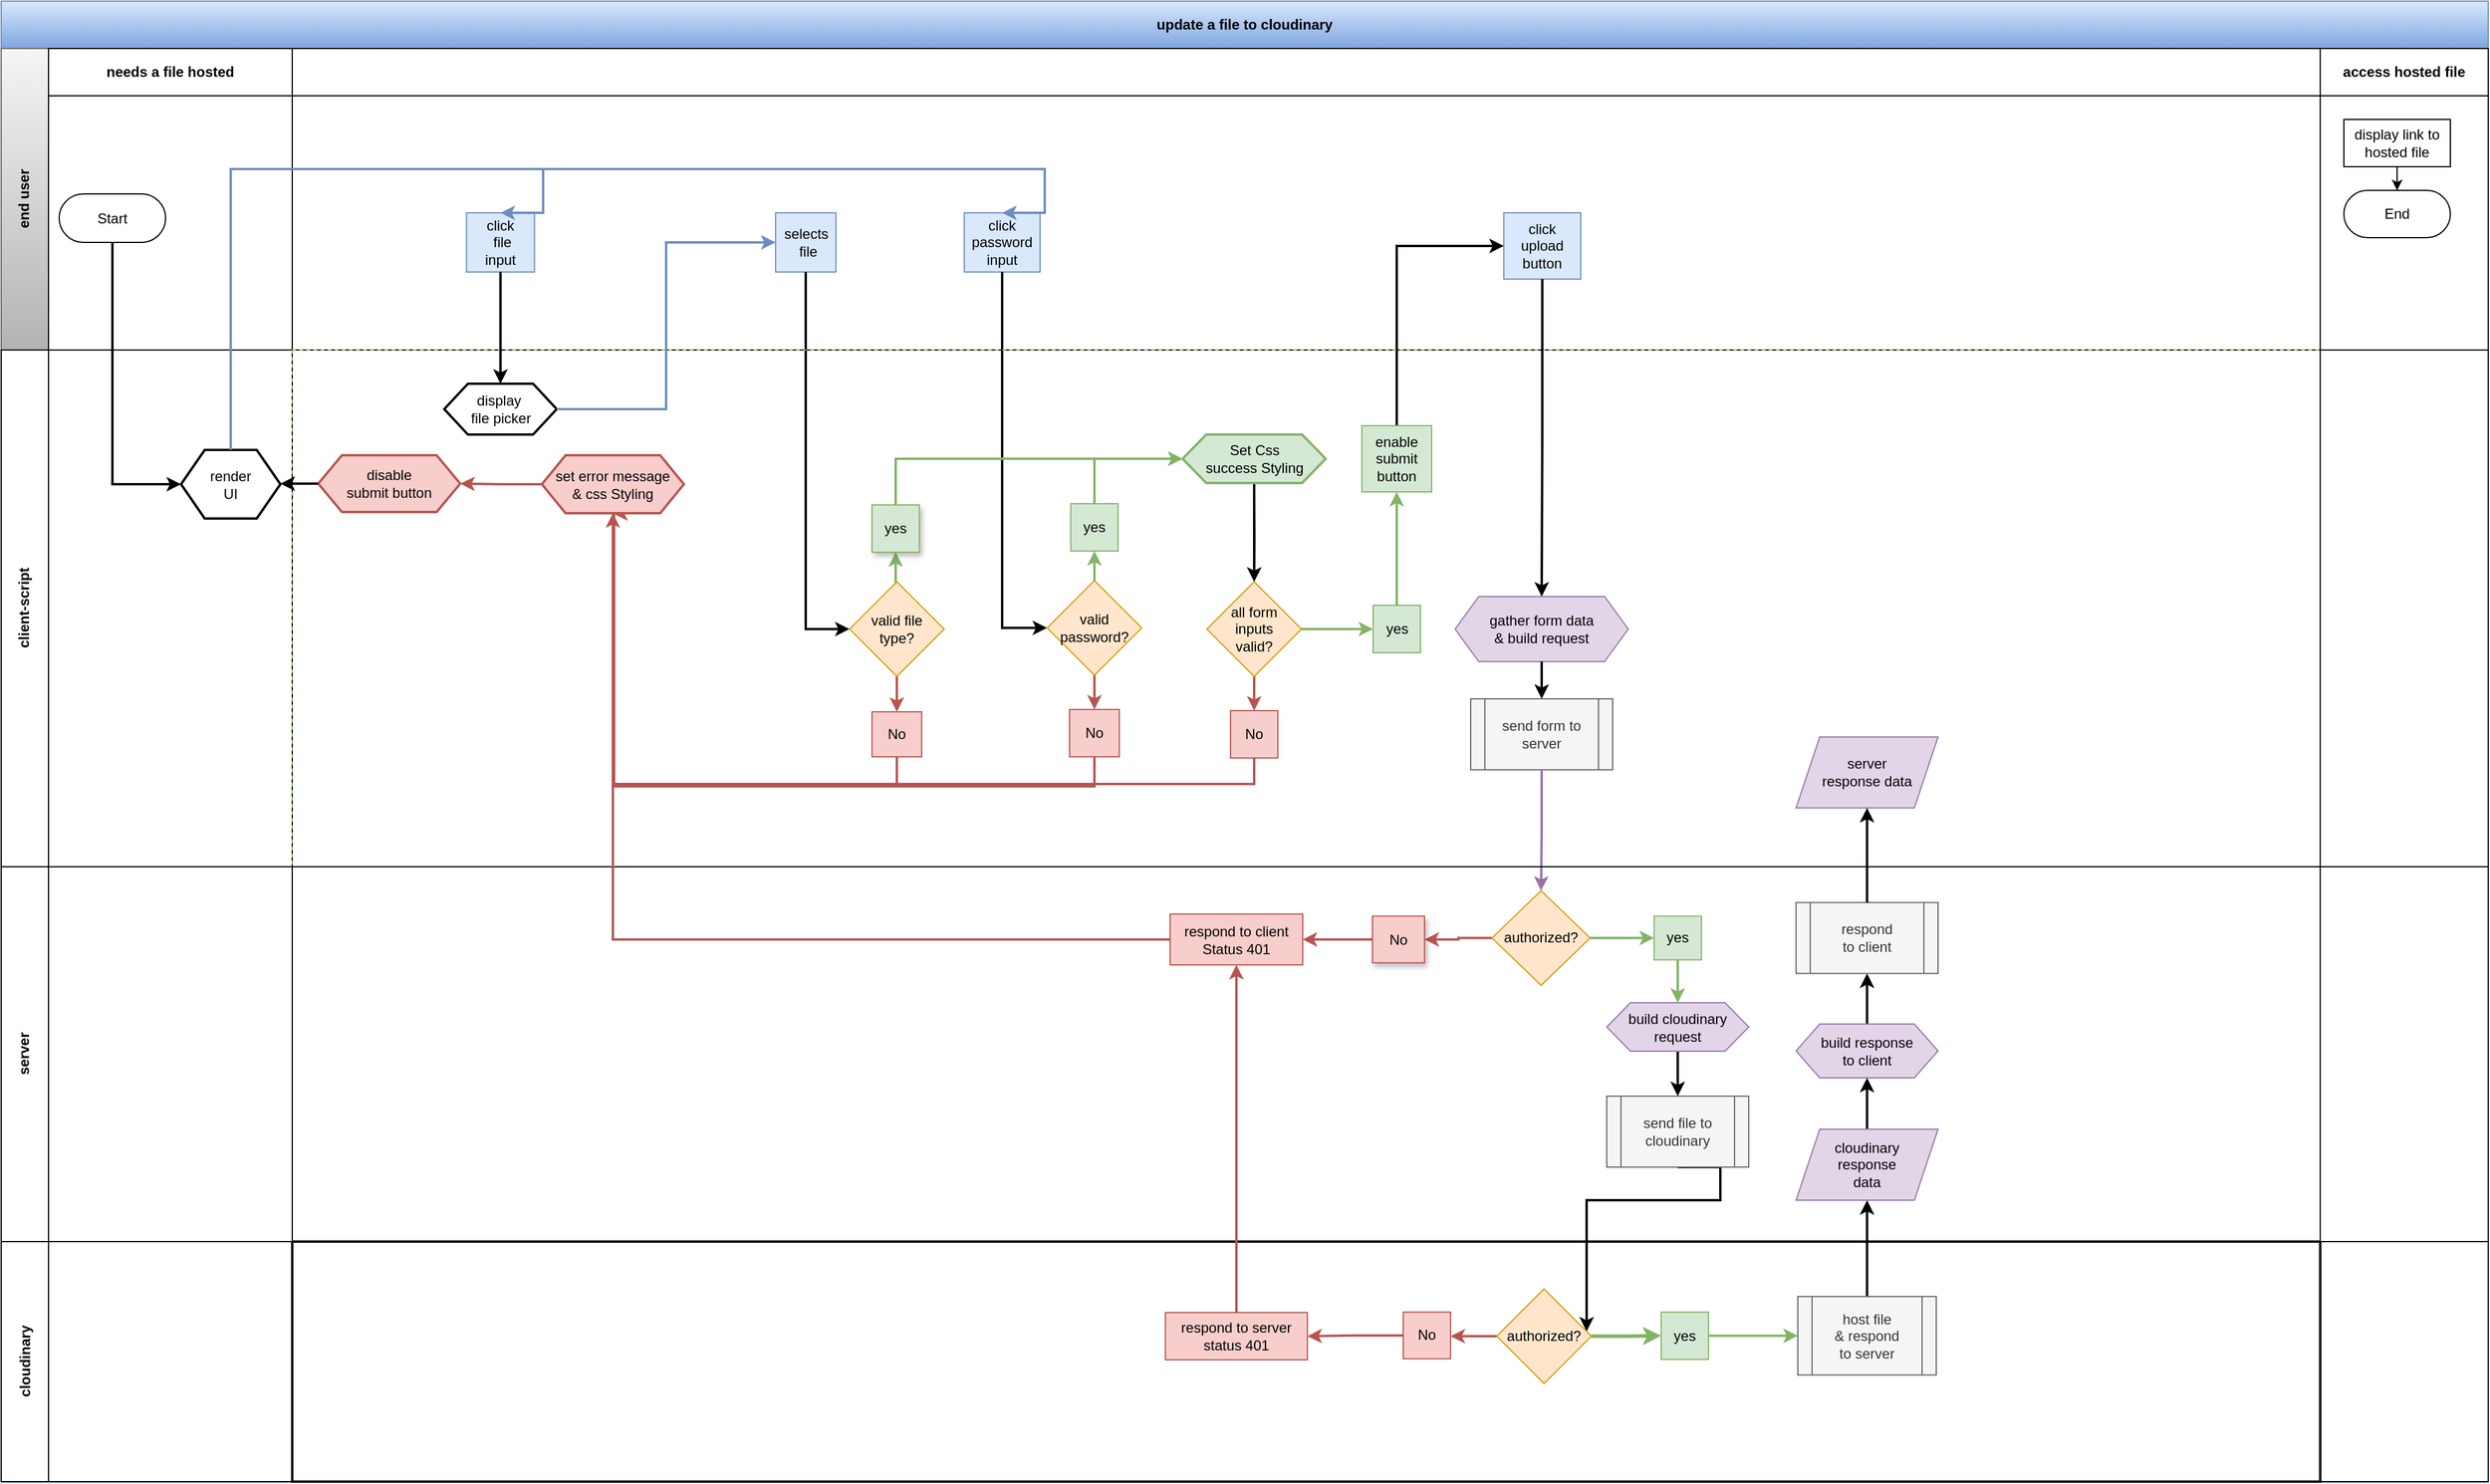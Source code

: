 <mxfile version="15.9.4" type="github">
  <diagram id="kgpKYQtTHZ0yAKxKKP6v" name="Page-1">
    <mxGraphModel dx="3260" dy="1964" grid="0" gridSize="10" guides="1" tooltips="1" connect="1" arrows="1" fold="1" page="1" pageScale="1" pageWidth="850" pageHeight="1100" math="0" shadow="0">
      <root>
        <mxCell id="0" />
        <mxCell id="1" parent="0" />
        <mxCell id="3nuBFxr9cyL0pnOWT2aG-1" value="update a file to cloudinary" style="shape=table;childLayout=tableLayout;rowLines=0;columnLines=0;startSize=40;html=1;whiteSpace=wrap;collapsible=0;recursiveResize=0;expand=0;fontStyle=1;movable=0;strokeWidth=1;fillColor=#dae8fc;strokeColor=#6c8ebf;gradientColor=#7ea6e0;" parent="1" vertex="1">
          <mxGeometry x="519" y="50" width="2102" height="1252.43" as="geometry" />
        </mxCell>
        <mxCell id="3nuBFxr9cyL0pnOWT2aG-3" value="end user" style="swimlane;horizontal=0;points=[[0,0.5],[1,0.5]];portConstraint=eastwest;startSize=40;html=1;whiteSpace=wrap;collapsible=0;recursiveResize=0;expand=0;fillColor=#f5f5f5;gradientColor=#b3b3b3;strokeColor=#666666;" parent="3nuBFxr9cyL0pnOWT2aG-1" vertex="1">
          <mxGeometry y="40" width="2102" height="255" as="geometry" />
        </mxCell>
        <mxCell id="3nuBFxr9cyL0pnOWT2aG-4" value="needs a file hosted" style="swimlane;connectable=0;startSize=40;html=1;whiteSpace=wrap;collapsible=0;recursiveResize=0;expand=0;" parent="3nuBFxr9cyL0pnOWT2aG-3" vertex="1">
          <mxGeometry x="40" width="206" height="255" as="geometry">
            <mxRectangle width="206" height="255" as="alternateBounds" />
          </mxGeometry>
        </mxCell>
        <mxCell id="3nuBFxr9cyL0pnOWT2aG-6" value="Start" style="rounded=1;whiteSpace=wrap;html=1;arcSize=50;" parent="3nuBFxr9cyL0pnOWT2aG-4" vertex="1">
          <mxGeometry x="9" y="123" width="90" height="41" as="geometry" />
        </mxCell>
        <mxCell id="3nuBFxr9cyL0pnOWT2aG-8" value="" style="swimlane;connectable=0;startSize=40;html=1;whiteSpace=wrap;collapsible=0;recursiveResize=0;expand=0;swimlaneLine=1;shadow=0;" parent="3nuBFxr9cyL0pnOWT2aG-3" vertex="1">
          <mxGeometry x="246" width="1714" height="255" as="geometry">
            <mxRectangle width="1714" height="255" as="alternateBounds" />
          </mxGeometry>
        </mxCell>
        <mxCell id="3nuBFxr9cyL0pnOWT2aG-9" value="click&lt;br&gt;&amp;nbsp;file &lt;br&gt;input" style="rounded=0;whiteSpace=wrap;html=1;fillColor=#dae8fc;strokeColor=#6c8ebf;" parent="3nuBFxr9cyL0pnOWT2aG-8" vertex="1">
          <mxGeometry x="147.25" y="139" width="57.5" height="50" as="geometry" />
        </mxCell>
        <mxCell id="3nuBFxr9cyL0pnOWT2aG-10" value="selects&lt;br&gt;&amp;nbsp;file" style="rounded=0;whiteSpace=wrap;html=1;fillColor=#dae8fc;strokeColor=#6c8ebf;" parent="3nuBFxr9cyL0pnOWT2aG-8" vertex="1">
          <mxGeometry x="408.5" y="139" width="51" height="50" as="geometry" />
        </mxCell>
        <mxCell id="7seNP1Z2jiMKAIhSUA_z-25" value="click &lt;br&gt;upload &lt;br&gt;button" style="rounded=0;whiteSpace=wrap;html=1;fillColor=#dae8fc;strokeColor=#6c8ebf;" vertex="1" parent="3nuBFxr9cyL0pnOWT2aG-8">
          <mxGeometry x="1024" y="139" width="65" height="56" as="geometry" />
        </mxCell>
        <mxCell id="7seNP1Z2jiMKAIhSUA_z-216" value="click password input" style="rounded=0;whiteSpace=wrap;html=1;fillColor=#dae8fc;strokeColor=#6c8ebf;" vertex="1" parent="3nuBFxr9cyL0pnOWT2aG-8">
          <mxGeometry x="568" y="139" width="64" height="50" as="geometry" />
        </mxCell>
        <mxCell id="3nuBFxr9cyL0pnOWT2aG-11" value="access hosted file" style="swimlane;connectable=0;startSize=40;html=1;whiteSpace=wrap;collapsible=0;recursiveResize=0;expand=0;" parent="3nuBFxr9cyL0pnOWT2aG-3" vertex="1">
          <mxGeometry x="1960" width="142" height="255" as="geometry">
            <mxRectangle width="142" height="255" as="alternateBounds" />
          </mxGeometry>
        </mxCell>
        <mxCell id="3nuBFxr9cyL0pnOWT2aG-12" style="edgeStyle=orthogonalEdgeStyle;rounded=0;orthogonalLoop=1;jettySize=auto;html=1;" parent="3nuBFxr9cyL0pnOWT2aG-11" source="3nuBFxr9cyL0pnOWT2aG-13" target="3nuBFxr9cyL0pnOWT2aG-14" edge="1">
          <mxGeometry relative="1" as="geometry" />
        </mxCell>
        <mxCell id="3nuBFxr9cyL0pnOWT2aG-13" value="display link to hosted file" style="rounded=0;whiteSpace=wrap;html=1;" parent="3nuBFxr9cyL0pnOWT2aG-11" vertex="1">
          <mxGeometry x="20" y="60" width="90" height="40" as="geometry" />
        </mxCell>
        <mxCell id="3nuBFxr9cyL0pnOWT2aG-14" value="End" style="rounded=1;whiteSpace=wrap;html=1;arcSize=50;" parent="3nuBFxr9cyL0pnOWT2aG-11" vertex="1">
          <mxGeometry x="20" y="120" width="90" height="40" as="geometry" />
        </mxCell>
        <mxCell id="3nuBFxr9cyL0pnOWT2aG-2" value="" style="edgeStyle=orthogonalEdgeStyle;rounded=0;orthogonalLoop=1;jettySize=auto;html=1;exitX=0.5;exitY=1;exitDx=0;exitDy=0;strokeWidth=2;entryX=0;entryY=0.5;entryDx=0;entryDy=0;" parent="3nuBFxr9cyL0pnOWT2aG-1" source="3nuBFxr9cyL0pnOWT2aG-6" target="7seNP1Z2jiMKAIhSUA_z-421" edge="1">
          <mxGeometry relative="1" as="geometry">
            <mxPoint x="177" y="200" as="sourcePoint" />
            <mxPoint x="171" y="408" as="targetPoint" />
          </mxGeometry>
        </mxCell>
        <mxCell id="7seNP1Z2jiMKAIhSUA_z-315" style="edgeStyle=orthogonalEdgeStyle;rounded=0;orthogonalLoop=1;jettySize=auto;html=1;exitX=0.5;exitY=1;exitDx=0;exitDy=0;strokeColor=#000000;strokeWidth=2;entryX=0;entryY=0.5;entryDx=0;entryDy=0;" edge="1" parent="3nuBFxr9cyL0pnOWT2aG-1" source="7seNP1Z2jiMKAIhSUA_z-216" target="7seNP1Z2jiMKAIhSUA_z-224">
          <mxGeometry relative="1" as="geometry" />
        </mxCell>
        <mxCell id="7seNP1Z2jiMKAIhSUA_z-313" style="edgeStyle=orthogonalEdgeStyle;rounded=0;orthogonalLoop=1;jettySize=auto;html=1;exitX=0.5;exitY=1;exitDx=0;exitDy=0;strokeColor=#000000;strokeWidth=2;entryX=0;entryY=0.5;entryDx=0;entryDy=0;" edge="1" parent="3nuBFxr9cyL0pnOWT2aG-1" source="3nuBFxr9cyL0pnOWT2aG-10" target="7seNP1Z2jiMKAIhSUA_z-162">
          <mxGeometry relative="1" as="geometry" />
        </mxCell>
        <mxCell id="7seNP1Z2jiMKAIhSUA_z-327" style="edgeStyle=orthogonalEdgeStyle;rounded=0;orthogonalLoop=1;jettySize=auto;html=1;exitX=0.5;exitY=0;exitDx=0;exitDy=0;entryX=0;entryY=0.5;entryDx=0;entryDy=0;strokeColor=#000000;strokeWidth=2;" edge="1" parent="3nuBFxr9cyL0pnOWT2aG-1" source="7seNP1Z2jiMKAIhSUA_z-201" target="7seNP1Z2jiMKAIhSUA_z-25">
          <mxGeometry relative="1" as="geometry" />
        </mxCell>
        <mxCell id="3nuBFxr9cyL0pnOWT2aG-15" value="client-script" style="swimlane;horizontal=0;points=[[0,0.5],[1,0.5]];portConstraint=eastwest;startSize=40;html=1;whiteSpace=wrap;collapsible=0;recursiveResize=0;expand=0;strokeWidth=1;" parent="3nuBFxr9cyL0pnOWT2aG-1" vertex="1">
          <mxGeometry y="295" width="2102" height="437" as="geometry" />
        </mxCell>
        <mxCell id="3nuBFxr9cyL0pnOWT2aG-16" value="" style="swimlane;connectable=0;startSize=0;html=1;whiteSpace=wrap;collapsible=0;recursiveResize=0;expand=0;" parent="3nuBFxr9cyL0pnOWT2aG-15" vertex="1">
          <mxGeometry x="40" width="206" height="437" as="geometry">
            <mxRectangle width="206" height="437" as="alternateBounds" />
          </mxGeometry>
        </mxCell>
        <mxCell id="7seNP1Z2jiMKAIhSUA_z-421" value="render&lt;br&gt;UI" style="shape=hexagon;perimeter=hexagonPerimeter2;whiteSpace=wrap;html=1;fixedSize=1;rounded=0;shadow=0;glass=0;sketch=0;strokeWidth=2;fillColor=default;gradientColor=none;" vertex="1" parent="3nuBFxr9cyL0pnOWT2aG-16">
          <mxGeometry x="112" y="84.5" width="84" height="58" as="geometry" />
        </mxCell>
        <mxCell id="3nuBFxr9cyL0pnOWT2aG-18" value="" style="swimlane;connectable=0;startSize=0;html=1;whiteSpace=wrap;collapsible=0;recursiveResize=0;expand=0;movable=0;strokeWidth=1;dashed=1;fillColor=#d5e8d4;strokeColor=#82b366;" parent="3nuBFxr9cyL0pnOWT2aG-15" vertex="1">
          <mxGeometry x="246" width="1714" height="437" as="geometry">
            <mxRectangle width="1714" height="437" as="alternateBounds" />
          </mxGeometry>
        </mxCell>
        <mxCell id="7seNP1Z2jiMKAIhSUA_z-335" style="edgeStyle=orthogonalEdgeStyle;rounded=0;orthogonalLoop=1;jettySize=auto;html=1;exitX=0.5;exitY=0;exitDx=0;exitDy=0;entryX=0.5;entryY=1;entryDx=0;entryDy=0;strokeColor=#82b366;strokeWidth=2;fillColor=#d5e8d4;" edge="1" parent="3nuBFxr9cyL0pnOWT2aG-18" source="7seNP1Z2jiMKAIhSUA_z-162" target="7seNP1Z2jiMKAIhSUA_z-174">
          <mxGeometry relative="1" as="geometry" />
        </mxCell>
        <mxCell id="7seNP1Z2jiMKAIhSUA_z-339" style="edgeStyle=orthogonalEdgeStyle;rounded=0;orthogonalLoop=1;jettySize=auto;html=1;exitX=0.5;exitY=1;exitDx=0;exitDy=0;entryX=0.5;entryY=0;entryDx=0;entryDy=0;strokeColor=#b85450;strokeWidth=2;fillColor=#f8cecc;" edge="1" parent="3nuBFxr9cyL0pnOWT2aG-18" source="7seNP1Z2jiMKAIhSUA_z-162" target="7seNP1Z2jiMKAIhSUA_z-164">
          <mxGeometry relative="1" as="geometry" />
        </mxCell>
        <mxCell id="7seNP1Z2jiMKAIhSUA_z-162" value="valid file &lt;br&gt;type?" style="rhombus;whiteSpace=wrap;html=1;fillColor=#ffe6cc;strokeColor=#d79b00;" vertex="1" parent="3nuBFxr9cyL0pnOWT2aG-18">
          <mxGeometry x="471" y="196" width="80" height="80" as="geometry" />
        </mxCell>
        <mxCell id="7seNP1Z2jiMKAIhSUA_z-322" style="edgeStyle=orthogonalEdgeStyle;rounded=0;orthogonalLoop=1;jettySize=auto;html=1;exitX=0.5;exitY=1;exitDx=0;exitDy=0;entryX=0.5;entryY=0;entryDx=0;entryDy=0;strokeColor=#b85450;strokeWidth=2;fillColor=#f8cecc;" edge="1" parent="3nuBFxr9cyL0pnOWT2aG-18" source="7seNP1Z2jiMKAIhSUA_z-186" target="7seNP1Z2jiMKAIhSUA_z-188">
          <mxGeometry relative="1" as="geometry" />
        </mxCell>
        <mxCell id="7seNP1Z2jiMKAIhSUA_z-325" style="edgeStyle=orthogonalEdgeStyle;rounded=0;orthogonalLoop=1;jettySize=auto;html=1;exitX=1;exitY=0.5;exitDx=0;exitDy=0;entryX=0;entryY=0.5;entryDx=0;entryDy=0;strokeColor=#82b366;strokeWidth=2;fillColor=#d5e8d4;" edge="1" parent="3nuBFxr9cyL0pnOWT2aG-18" source="7seNP1Z2jiMKAIhSUA_z-186" target="7seNP1Z2jiMKAIhSUA_z-189">
          <mxGeometry relative="1" as="geometry" />
        </mxCell>
        <mxCell id="7seNP1Z2jiMKAIhSUA_z-186" value="all form&lt;br&gt;inputs&lt;br&gt;valid?" style="rhombus;whiteSpace=wrap;html=1;fillColor=#ffe6cc;strokeColor=#d79b00;" vertex="1" parent="3nuBFxr9cyL0pnOWT2aG-18">
          <mxGeometry x="773" y="196" width="80" height="80" as="geometry" />
        </mxCell>
        <mxCell id="7seNP1Z2jiMKAIhSUA_z-323" style="edgeStyle=orthogonalEdgeStyle;rounded=0;orthogonalLoop=1;jettySize=auto;html=1;entryX=0.5;entryY=1;entryDx=0;entryDy=0;strokeColor=#b85450;strokeWidth=2;fillColor=#f8cecc;" edge="1" parent="3nuBFxr9cyL0pnOWT2aG-18" source="7seNP1Z2jiMKAIhSUA_z-188" target="7seNP1Z2jiMKAIhSUA_z-415">
          <mxGeometry relative="1" as="geometry">
            <mxPoint x="234" y="190" as="targetPoint" />
            <Array as="points">
              <mxPoint x="813" y="367" />
              <mxPoint x="272" y="367" />
            </Array>
          </mxGeometry>
        </mxCell>
        <mxCell id="7seNP1Z2jiMKAIhSUA_z-188" value="No" style="whiteSpace=wrap;html=1;fillColor=#f8cecc;strokeColor=#b85450;" vertex="1" parent="3nuBFxr9cyL0pnOWT2aG-18">
          <mxGeometry x="793" y="305" width="40" height="40" as="geometry" />
        </mxCell>
        <mxCell id="7seNP1Z2jiMKAIhSUA_z-326" style="edgeStyle=orthogonalEdgeStyle;rounded=0;orthogonalLoop=1;jettySize=auto;html=1;exitX=0.5;exitY=0;exitDx=0;exitDy=0;entryX=0.5;entryY=1;entryDx=0;entryDy=0;strokeColor=#82b366;strokeWidth=2;fillColor=#d5e8d4;" edge="1" parent="3nuBFxr9cyL0pnOWT2aG-18" source="7seNP1Z2jiMKAIhSUA_z-189" target="7seNP1Z2jiMKAIhSUA_z-201">
          <mxGeometry relative="1" as="geometry" />
        </mxCell>
        <mxCell id="7seNP1Z2jiMKAIhSUA_z-189" value="yes" style="whiteSpace=wrap;html=1;fillColor=#d5e8d4;strokeColor=#82b366;" vertex="1" parent="3nuBFxr9cyL0pnOWT2aG-18">
          <mxGeometry x="913.5" y="216" width="40" height="40" as="geometry" />
        </mxCell>
        <mxCell id="7seNP1Z2jiMKAIhSUA_z-337" style="edgeStyle=orthogonalEdgeStyle;rounded=0;orthogonalLoop=1;jettySize=auto;html=1;exitX=0.5;exitY=0;exitDx=0;exitDy=0;strokeColor=#82b366;strokeWidth=2;fillColor=#d5e8d4;entryX=0.5;entryY=1;entryDx=0;entryDy=0;" edge="1" parent="3nuBFxr9cyL0pnOWT2aG-18" source="7seNP1Z2jiMKAIhSUA_z-224" target="7seNP1Z2jiMKAIhSUA_z-226">
          <mxGeometry relative="1" as="geometry" />
        </mxCell>
        <mxCell id="7seNP1Z2jiMKAIhSUA_z-341" style="edgeStyle=orthogonalEdgeStyle;rounded=0;orthogonalLoop=1;jettySize=auto;html=1;exitX=0.5;exitY=1;exitDx=0;exitDy=0;entryX=0.5;entryY=0;entryDx=0;entryDy=0;strokeColor=#b85450;strokeWidth=2;fillColor=#f8cecc;" edge="1" parent="3nuBFxr9cyL0pnOWT2aG-18" source="7seNP1Z2jiMKAIhSUA_z-224" target="7seNP1Z2jiMKAIhSUA_z-225">
          <mxGeometry relative="1" as="geometry" />
        </mxCell>
        <mxCell id="7seNP1Z2jiMKAIhSUA_z-224" value="valid&lt;br&gt;password?" style="rhombus;whiteSpace=wrap;html=1;fillColor=#ffe6cc;strokeColor=#d79b00;" vertex="1" parent="3nuBFxr9cyL0pnOWT2aG-18">
          <mxGeometry x="638" y="195" width="80" height="80" as="geometry" />
        </mxCell>
        <mxCell id="7seNP1Z2jiMKAIhSUA_z-342" style="edgeStyle=orthogonalEdgeStyle;rounded=0;orthogonalLoop=1;jettySize=auto;html=1;exitX=0.5;exitY=1;exitDx=0;exitDy=0;entryX=0.5;entryY=1;entryDx=0;entryDy=0;strokeColor=#b85450;strokeWidth=2;fillColor=#f8cecc;" edge="1" parent="3nuBFxr9cyL0pnOWT2aG-18" source="7seNP1Z2jiMKAIhSUA_z-225" target="7seNP1Z2jiMKAIhSUA_z-415">
          <mxGeometry relative="1" as="geometry">
            <mxPoint x="234" y="190" as="targetPoint" />
            <Array as="points">
              <mxPoint x="678" y="369" />
              <mxPoint x="272" y="369" />
            </Array>
          </mxGeometry>
        </mxCell>
        <mxCell id="7seNP1Z2jiMKAIhSUA_z-225" value="No" style="whiteSpace=wrap;html=1;fillColor=#f8cecc;strokeColor=#b85450;" vertex="1" parent="3nuBFxr9cyL0pnOWT2aG-18">
          <mxGeometry x="657" y="304" width="42" height="40" as="geometry" />
        </mxCell>
        <mxCell id="7seNP1Z2jiMKAIhSUA_z-414" style="edgeStyle=orthogonalEdgeStyle;rounded=0;orthogonalLoop=1;jettySize=auto;html=1;exitX=0.5;exitY=0;exitDx=0;exitDy=0;entryX=0;entryY=0.5;entryDx=0;entryDy=0;strokeColor=#82b366;strokeWidth=2;fillColor=#d5e8d4;" edge="1" parent="3nuBFxr9cyL0pnOWT2aG-18" source="7seNP1Z2jiMKAIhSUA_z-226" target="7seNP1Z2jiMKAIhSUA_z-410">
          <mxGeometry relative="1" as="geometry" />
        </mxCell>
        <mxCell id="7seNP1Z2jiMKAIhSUA_z-226" value="yes" style="whiteSpace=wrap;html=1;fillColor=#d5e8d4;strokeColor=#82b366;" vertex="1" parent="3nuBFxr9cyL0pnOWT2aG-18">
          <mxGeometry x="658" y="130" width="40" height="40" as="geometry" />
        </mxCell>
        <mxCell id="7seNP1Z2jiMKAIhSUA_z-340" style="edgeStyle=orthogonalEdgeStyle;rounded=0;orthogonalLoop=1;jettySize=auto;html=1;exitX=0.5;exitY=1;exitDx=0;exitDy=0;entryX=0.5;entryY=1;entryDx=0;entryDy=0;strokeColor=#b85450;strokeWidth=2;fillColor=#f8cecc;" edge="1" parent="3nuBFxr9cyL0pnOWT2aG-18" source="7seNP1Z2jiMKAIhSUA_z-164" target="7seNP1Z2jiMKAIhSUA_z-415">
          <mxGeometry relative="1" as="geometry">
            <mxPoint x="234" y="190" as="targetPoint" />
            <Array as="points">
              <mxPoint x="511" y="367" />
              <mxPoint x="272" y="367" />
            </Array>
          </mxGeometry>
        </mxCell>
        <mxCell id="7seNP1Z2jiMKAIhSUA_z-164" value="No" style="whiteSpace=wrap;html=1;fillColor=#f8cecc;strokeColor=#b85450;" vertex="1" parent="3nuBFxr9cyL0pnOWT2aG-18">
          <mxGeometry x="490" y="306" width="42" height="38" as="geometry" />
        </mxCell>
        <mxCell id="7seNP1Z2jiMKAIhSUA_z-412" style="edgeStyle=orthogonalEdgeStyle;rounded=0;orthogonalLoop=1;jettySize=auto;html=1;exitX=0.5;exitY=0;exitDx=0;exitDy=0;entryX=0;entryY=0.5;entryDx=0;entryDy=0;strokeColor=#82b366;strokeWidth=2;fillColor=#d5e8d4;" edge="1" parent="3nuBFxr9cyL0pnOWT2aG-18" source="7seNP1Z2jiMKAIhSUA_z-174" target="7seNP1Z2jiMKAIhSUA_z-410">
          <mxGeometry relative="1" as="geometry" />
        </mxCell>
        <mxCell id="7seNP1Z2jiMKAIhSUA_z-174" value="yes" style="whiteSpace=wrap;html=1;fillColor=#d5e8d4;strokeColor=#82b366;shadow=1;" vertex="1" parent="3nuBFxr9cyL0pnOWT2aG-18">
          <mxGeometry x="490" y="131" width="40" height="40" as="geometry" />
        </mxCell>
        <mxCell id="7seNP1Z2jiMKAIhSUA_z-321" style="edgeStyle=orthogonalEdgeStyle;rounded=0;orthogonalLoop=1;jettySize=auto;html=1;exitX=0.5;exitY=1;exitDx=0;exitDy=0;strokeColor=#82b366;strokeWidth=2;fillColor=#d5e8d4;" edge="1" parent="3nuBFxr9cyL0pnOWT2aG-18" target="7seNP1Z2jiMKAIhSUA_z-186">
          <mxGeometry relative="1" as="geometry">
            <mxPoint x="813" y="120" as="sourcePoint" />
          </mxGeometry>
        </mxCell>
        <mxCell id="7seNP1Z2jiMKAIhSUA_z-201" value="enable&lt;br&gt;submit&lt;br&gt;button" style="whiteSpace=wrap;html=1;fillColor=#d5e8d4;strokeColor=#82b366;shadow=0;sketch=0;" vertex="1" parent="3nuBFxr9cyL0pnOWT2aG-18">
          <mxGeometry x="904" y="64" width="59" height="56" as="geometry" />
        </mxCell>
        <mxCell id="7seNP1Z2jiMKAIhSUA_z-369" value="send form to server" style="shape=process;whiteSpace=wrap;html=1;backgroundOutline=1;rounded=0;fillColor=#f5f5f5;fontColor=#333333;strokeColor=#666666;" vertex="1" parent="3nuBFxr9cyL0pnOWT2aG-18">
          <mxGeometry x="996" y="295" width="120" height="60" as="geometry" />
        </mxCell>
        <mxCell id="7seNP1Z2jiMKAIhSUA_z-385" value="gather form data&lt;br&gt;&amp;amp; build request" style="shape=hexagon;perimeter=hexagonPerimeter2;whiteSpace=wrap;html=1;fixedSize=1;rounded=0;shadow=0;glass=0;sketch=0;strokeWidth=1;fillColor=#e1d5e7;strokeColor=#9673a6;" vertex="1" parent="3nuBFxr9cyL0pnOWT2aG-18">
          <mxGeometry x="982.82" y="208.5" width="146.36" height="55" as="geometry" />
        </mxCell>
        <mxCell id="7seNP1Z2jiMKAIhSUA_z-370" value="" style="edgeStyle=orthogonalEdgeStyle;rounded=0;orthogonalLoop=1;jettySize=auto;html=1;strokeColor=#000000;strokeWidth=2;exitX=0.5;exitY=1;exitDx=0;exitDy=0;" edge="1" parent="3nuBFxr9cyL0pnOWT2aG-18" source="7seNP1Z2jiMKAIhSUA_z-385" target="7seNP1Z2jiMKAIhSUA_z-369">
          <mxGeometry relative="1" as="geometry">
            <mxPoint x="1014" y="220.5" as="sourcePoint" />
          </mxGeometry>
        </mxCell>
        <mxCell id="7seNP1Z2jiMKAIhSUA_z-408" value="server &lt;br&gt;response data" style="shape=parallelogram;perimeter=parallelogramPerimeter;whiteSpace=wrap;html=1;fixedSize=1;fillColor=#e1d5e7;strokeColor=#9673a6;rounded=0;shadow=0;glass=0;sketch=0;strokeWidth=1;" vertex="1" parent="3nuBFxr9cyL0pnOWT2aG-18">
          <mxGeometry x="1271" y="327.25" width="120" height="60" as="geometry" />
        </mxCell>
        <mxCell id="7seNP1Z2jiMKAIhSUA_z-411" value="" style="edgeStyle=orthogonalEdgeStyle;rounded=0;orthogonalLoop=1;jettySize=auto;html=1;strokeColor=#000000;strokeWidth=2;" edge="1" parent="3nuBFxr9cyL0pnOWT2aG-18" source="7seNP1Z2jiMKAIhSUA_z-410" target="7seNP1Z2jiMKAIhSUA_z-186">
          <mxGeometry relative="1" as="geometry" />
        </mxCell>
        <mxCell id="7seNP1Z2jiMKAIhSUA_z-410" value="&lt;font face=&quot;helvetica&quot;&gt;Set Css&lt;br&gt;success Styling&lt;br&gt;&lt;/font&gt;" style="shape=hexagon;perimeter=hexagonPerimeter2;whiteSpace=wrap;html=1;fixedSize=1;rounded=0;shadow=0;glass=0;sketch=0;strokeWidth=2;fillColor=#d5e8d4;strokeColor=#82b366;" vertex="1" parent="3nuBFxr9cyL0pnOWT2aG-18">
          <mxGeometry x="752.5" y="71.5" width="121" height="41" as="geometry" />
        </mxCell>
        <mxCell id="7seNP1Z2jiMKAIhSUA_z-417" style="edgeStyle=orthogonalEdgeStyle;rounded=0;orthogonalLoop=1;jettySize=auto;html=1;exitX=0;exitY=0.5;exitDx=0;exitDy=0;entryX=1;entryY=0.5;entryDx=0;entryDy=0;strokeColor=#b85450;strokeWidth=2;fillColor=#f8cecc;" edge="1" parent="3nuBFxr9cyL0pnOWT2aG-18" source="7seNP1Z2jiMKAIhSUA_z-415" target="7seNP1Z2jiMKAIhSUA_z-416">
          <mxGeometry relative="1" as="geometry" />
        </mxCell>
        <mxCell id="7seNP1Z2jiMKAIhSUA_z-415" value="set error message&lt;br&gt;&amp;amp; css Styling" style="shape=hexagon;perimeter=hexagonPerimeter2;whiteSpace=wrap;html=1;fixedSize=1;rounded=0;shadow=0;glass=0;sketch=0;strokeWidth=2;fillColor=#f8cecc;strokeColor=#b85450;" vertex="1" parent="3nuBFxr9cyL0pnOWT2aG-18">
          <mxGeometry x="211" y="89" width="120" height="49" as="geometry" />
        </mxCell>
        <mxCell id="7seNP1Z2jiMKAIhSUA_z-416" value="disable&lt;br&gt;submit button" style="shape=hexagon;perimeter=hexagonPerimeter2;whiteSpace=wrap;html=1;fixedSize=1;rounded=0;shadow=0;glass=0;sketch=0;strokeWidth=2;fillColor=#f8cecc;strokeColor=#b85450;" vertex="1" parent="3nuBFxr9cyL0pnOWT2aG-18">
          <mxGeometry x="22" y="89" width="120" height="48" as="geometry" />
        </mxCell>
        <mxCell id="7seNP1Z2jiMKAIhSUA_z-418" value="display&amp;nbsp;&lt;br&gt;file picker" style="shape=hexagon;perimeter=hexagonPerimeter2;whiteSpace=wrap;html=1;fixedSize=1;rounded=0;shadow=0;glass=0;sketch=0;strokeWidth=2;fillColor=default;gradientColor=none;" vertex="1" parent="3nuBFxr9cyL0pnOWT2aG-18">
          <mxGeometry x="128.5" y="28.5" width="95" height="43" as="geometry" />
        </mxCell>
        <mxCell id="3nuBFxr9cyL0pnOWT2aG-23" value="" style="swimlane;connectable=0;startSize=0;html=1;whiteSpace=wrap;collapsible=0;recursiveResize=0;expand=0;" parent="3nuBFxr9cyL0pnOWT2aG-15" vertex="1">
          <mxGeometry x="1960" width="142" height="437" as="geometry">
            <mxRectangle width="142" height="437" as="alternateBounds" />
          </mxGeometry>
        </mxCell>
        <mxCell id="7seNP1Z2jiMKAIhSUA_z-312" style="edgeStyle=orthogonalEdgeStyle;rounded=0;orthogonalLoop=1;jettySize=auto;html=1;exitX=0;exitY=0.5;exitDx=0;exitDy=0;entryX=1;entryY=0.5;entryDx=0;entryDy=0;strokeColor=#000000;strokeWidth=2;" edge="1" parent="3nuBFxr9cyL0pnOWT2aG-15" source="7seNP1Z2jiMKAIhSUA_z-416" target="7seNP1Z2jiMKAIhSUA_z-421">
          <mxGeometry relative="1" as="geometry">
            <mxPoint x="302" y="112.5" as="sourcePoint" />
            <mxPoint x="251" y="113" as="targetPoint" />
          </mxGeometry>
        </mxCell>
        <mxCell id="7seNP1Z2jiMKAIhSUA_z-297" style="edgeStyle=orthogonalEdgeStyle;orthogonalLoop=1;jettySize=auto;html=1;exitX=0.5;exitY=1;exitDx=0;exitDy=0;strokeWidth=2;fillColor=#e1d5e7;strokeColor=#9673a6;rounded=0;" edge="1" parent="3nuBFxr9cyL0pnOWT2aG-1" source="7seNP1Z2jiMKAIhSUA_z-369" target="7seNP1Z2jiMKAIhSUA_z-160">
          <mxGeometry relative="1" as="geometry">
            <mxPoint x="1225.5" y="834" as="targetPoint" />
          </mxGeometry>
        </mxCell>
        <mxCell id="7seNP1Z2jiMKAIhSUA_z-377" style="edgeStyle=orthogonalEdgeStyle;rounded=0;orthogonalLoop=1;jettySize=auto;html=1;exitX=0.5;exitY=1;exitDx=0;exitDy=0;strokeColor=#000000;strokeWidth=2;fillColor=#d5e8d4;" edge="1" parent="3nuBFxr9cyL0pnOWT2aG-1" source="7seNP1Z2jiMKAIhSUA_z-374" target="7seNP1Z2jiMKAIhSUA_z-260">
          <mxGeometry relative="1" as="geometry">
            <Array as="points">
              <mxPoint x="1453" y="1014" />
              <mxPoint x="1340" y="1014" />
            </Array>
          </mxGeometry>
        </mxCell>
        <mxCell id="7seNP1Z2jiMKAIhSUA_z-403" value="" style="edgeStyle=orthogonalEdgeStyle;rounded=0;orthogonalLoop=1;jettySize=auto;html=1;strokeColor=#000000;strokeWidth=2;fillColor=#d5e8d4;" edge="1" parent="3nuBFxr9cyL0pnOWT2aG-1" source="7seNP1Z2jiMKAIhSUA_z-362" target="7seNP1Z2jiMKAIhSUA_z-402">
          <mxGeometry relative="1" as="geometry" />
        </mxCell>
        <mxCell id="7seNP1Z2jiMKAIhSUA_z-1" value="server" style="swimlane;horizontal=0;points=[[0,0.5],[1,0.5]];portConstraint=eastwest;startSize=40;html=1;whiteSpace=wrap;collapsible=0;recursiveResize=0;expand=0;swimlaneFillColor=none;gradientColor=none;fillColor=default;" vertex="1" parent="3nuBFxr9cyL0pnOWT2aG-1">
          <mxGeometry y="732" width="2102" height="317" as="geometry" />
        </mxCell>
        <mxCell id="7seNP1Z2jiMKAIhSUA_z-2" value="" style="swimlane;connectable=0;startSize=0;html=1;whiteSpace=wrap;collapsible=0;recursiveResize=0;expand=0;" vertex="1" parent="7seNP1Z2jiMKAIhSUA_z-1">
          <mxGeometry x="40" width="206" height="317" as="geometry">
            <mxRectangle width="206" height="317" as="alternateBounds" />
          </mxGeometry>
        </mxCell>
        <mxCell id="7seNP1Z2jiMKAIhSUA_z-4" value="" style="swimlane;connectable=0;startSize=0;html=1;whiteSpace=wrap;collapsible=0;recursiveResize=0;expand=0;perimeter=trianglePerimeter;strokeWidth=1;dashed=1;" vertex="1" parent="7seNP1Z2jiMKAIhSUA_z-1">
          <mxGeometry x="246" width="1714" height="317" as="geometry">
            <mxRectangle width="1714" height="317" as="alternateBounds" />
          </mxGeometry>
        </mxCell>
        <mxCell id="7seNP1Z2jiMKAIhSUA_z-306" style="edgeStyle=orthogonalEdgeStyle;rounded=0;orthogonalLoop=1;jettySize=auto;html=1;exitX=0;exitY=0.5;exitDx=0;exitDy=0;entryX=1;entryY=0.5;entryDx=0;entryDy=0;strokeColor=#b85450;strokeWidth=2;fillColor=#f8cecc;" edge="1" parent="7seNP1Z2jiMKAIhSUA_z-4" source="7seNP1Z2jiMKAIhSUA_z-160" target="7seNP1Z2jiMKAIhSUA_z-248">
          <mxGeometry relative="1" as="geometry" />
        </mxCell>
        <mxCell id="7seNP1Z2jiMKAIhSUA_z-392" style="edgeStyle=orthogonalEdgeStyle;rounded=0;orthogonalLoop=1;jettySize=auto;html=1;exitX=1;exitY=0.5;exitDx=0;exitDy=0;entryX=0;entryY=0.5;entryDx=0;entryDy=0;strokeColor=#82b366;strokeWidth=2;fillColor=#d5e8d4;" edge="1" parent="7seNP1Z2jiMKAIhSUA_z-4" source="7seNP1Z2jiMKAIhSUA_z-160" target="7seNP1Z2jiMKAIhSUA_z-253">
          <mxGeometry relative="1" as="geometry" />
        </mxCell>
        <mxCell id="7seNP1Z2jiMKAIhSUA_z-160" value="authorized?" style="rhombus;whiteSpace=wrap;html=1;rounded=0;shadow=0;glass=0;sketch=0;fillColor=#ffe6cc;strokeColor=#d79b00;" vertex="1" parent="7seNP1Z2jiMKAIhSUA_z-4">
          <mxGeometry x="1014" y="20.25" width="83" height="80" as="geometry" />
        </mxCell>
        <mxCell id="7seNP1Z2jiMKAIhSUA_z-333" style="edgeStyle=orthogonalEdgeStyle;rounded=0;orthogonalLoop=1;jettySize=auto;html=1;exitX=0;exitY=0.5;exitDx=0;exitDy=0;entryX=1;entryY=0.5;entryDx=0;entryDy=0;strokeColor=#b85450;strokeWidth=2;fillColor=#f8cecc;" edge="1" parent="7seNP1Z2jiMKAIhSUA_z-4" source="7seNP1Z2jiMKAIhSUA_z-248" target="7seNP1Z2jiMKAIhSUA_z-270">
          <mxGeometry relative="1" as="geometry" />
        </mxCell>
        <mxCell id="7seNP1Z2jiMKAIhSUA_z-248" value="No" style="whiteSpace=wrap;html=1;fillColor=#f8cecc;strokeColor=#b85450;shadow=1;" vertex="1" parent="7seNP1Z2jiMKAIhSUA_z-4">
          <mxGeometry x="913" y="41.75" width="44" height="39.5" as="geometry" />
        </mxCell>
        <mxCell id="7seNP1Z2jiMKAIhSUA_z-388" value="" style="edgeStyle=orthogonalEdgeStyle;rounded=0;orthogonalLoop=1;jettySize=auto;html=1;strokeColor=#82b366;strokeWidth=2;exitX=0.5;exitY=1;exitDx=0;exitDy=0;fillColor=#d5e8d4;" edge="1" parent="7seNP1Z2jiMKAIhSUA_z-4" source="7seNP1Z2jiMKAIhSUA_z-253" target="7seNP1Z2jiMKAIhSUA_z-387">
          <mxGeometry relative="1" as="geometry" />
        </mxCell>
        <mxCell id="7seNP1Z2jiMKAIhSUA_z-253" value="yes" style="whiteSpace=wrap;html=1;fillColor=#d5e8d4;strokeColor=#82b366;" vertex="1" parent="7seNP1Z2jiMKAIhSUA_z-4">
          <mxGeometry x="1151" y="41.75" width="40" height="37" as="geometry" />
        </mxCell>
        <mxCell id="7seNP1Z2jiMKAIhSUA_z-270" value="respond to client&lt;br&gt;Status 401" style="whiteSpace=wrap;html=1;fillColor=#f8cecc;strokeColor=#b85450;" vertex="1" parent="7seNP1Z2jiMKAIhSUA_z-4">
          <mxGeometry x="742" y="40" width="112" height="43" as="geometry" />
        </mxCell>
        <mxCell id="7seNP1Z2jiMKAIhSUA_z-374" value="send file to cloudinary" style="shape=process;whiteSpace=wrap;html=1;backgroundOutline=1;fillColor=#f5f5f5;strokeColor=#666666;fontColor=#333333;" vertex="1" parent="7seNP1Z2jiMKAIhSUA_z-4">
          <mxGeometry x="1111" y="194.01" width="120" height="60" as="geometry" />
        </mxCell>
        <mxCell id="7seNP1Z2jiMKAIhSUA_z-395" style="edgeStyle=orthogonalEdgeStyle;rounded=0;orthogonalLoop=1;jettySize=auto;html=1;exitX=0.5;exitY=1;exitDx=0;exitDy=0;strokeColor=#000000;strokeWidth=2;fillColor=#d5e8d4;" edge="1" parent="7seNP1Z2jiMKAIhSUA_z-4" source="7seNP1Z2jiMKAIhSUA_z-387" target="7seNP1Z2jiMKAIhSUA_z-374">
          <mxGeometry relative="1" as="geometry" />
        </mxCell>
        <mxCell id="7seNP1Z2jiMKAIhSUA_z-387" value="build cloudinary request" style="shape=hexagon;perimeter=hexagonPerimeter2;whiteSpace=wrap;html=1;fixedSize=1;fillColor=#e1d5e7;strokeColor=#9673a6;" vertex="1" parent="7seNP1Z2jiMKAIhSUA_z-4">
          <mxGeometry x="1111" y="115" width="120" height="41" as="geometry" />
        </mxCell>
        <mxCell id="7seNP1Z2jiMKAIhSUA_z-405" value="" style="edgeStyle=orthogonalEdgeStyle;rounded=0;orthogonalLoop=1;jettySize=auto;html=1;strokeColor=#000000;strokeWidth=2;fillColor=#d5e8d4;" edge="1" parent="7seNP1Z2jiMKAIhSUA_z-4" source="7seNP1Z2jiMKAIhSUA_z-402" target="7seNP1Z2jiMKAIhSUA_z-404">
          <mxGeometry relative="1" as="geometry" />
        </mxCell>
        <mxCell id="7seNP1Z2jiMKAIhSUA_z-402" value="cloudinary&lt;br&gt;response&lt;br&gt;data" style="shape=parallelogram;perimeter=parallelogramPerimeter;whiteSpace=wrap;html=1;fixedSize=1;fillColor=#e1d5e7;strokeColor=#9673a6;rounded=0;shadow=0;glass=0;sketch=0;strokeWidth=1;" vertex="1" parent="7seNP1Z2jiMKAIhSUA_z-4">
          <mxGeometry x="1271" y="222.005" width="120" height="60" as="geometry" />
        </mxCell>
        <mxCell id="7seNP1Z2jiMKAIhSUA_z-407" value="" style="edgeStyle=orthogonalEdgeStyle;rounded=0;orthogonalLoop=1;jettySize=auto;html=1;strokeColor=#000000;strokeWidth=2;" edge="1" parent="7seNP1Z2jiMKAIhSUA_z-4" source="7seNP1Z2jiMKAIhSUA_z-404" target="7seNP1Z2jiMKAIhSUA_z-406">
          <mxGeometry relative="1" as="geometry" />
        </mxCell>
        <mxCell id="7seNP1Z2jiMKAIhSUA_z-404" value="build response&lt;br&gt;to client" style="shape=hexagon;perimeter=hexagonPerimeter2;whiteSpace=wrap;html=1;fixedSize=1;fillColor=#e1d5e7;strokeColor=#9673a6;rounded=0;shadow=0;glass=0;sketch=0;strokeWidth=1;" vertex="1" parent="7seNP1Z2jiMKAIhSUA_z-4">
          <mxGeometry x="1271" y="133" width="120" height="45.5" as="geometry" />
        </mxCell>
        <mxCell id="7seNP1Z2jiMKAIhSUA_z-406" value="respond&lt;br&gt;to client" style="shape=process;whiteSpace=wrap;html=1;backgroundOutline=1;fillColor=#f5f5f5;strokeColor=#666666;rounded=0;shadow=0;glass=0;sketch=0;strokeWidth=1;fontColor=#333333;" vertex="1" parent="7seNP1Z2jiMKAIhSUA_z-4">
          <mxGeometry x="1271" y="30.25" width="120" height="60" as="geometry" />
        </mxCell>
        <mxCell id="7seNP1Z2jiMKAIhSUA_z-9" value="" style="swimlane;connectable=0;startSize=0;html=1;whiteSpace=wrap;collapsible=0;recursiveResize=0;expand=0;" vertex="1" parent="7seNP1Z2jiMKAIhSUA_z-1">
          <mxGeometry x="1960" width="142" height="317" as="geometry">
            <mxRectangle width="142" height="317" as="alternateBounds" />
          </mxGeometry>
        </mxCell>
        <mxCell id="7seNP1Z2jiMKAIhSUA_z-130" value="cloudinary" style="swimlane;horizontal=0;points=[[0,0.5],[1,0.5]];portConstraint=eastwest;startSize=40;html=1;whiteSpace=wrap;collapsible=0;recursiveResize=0;expand=0;swimlaneFillColor=none;gradientColor=none;fillColor=default;" vertex="1" parent="3nuBFxr9cyL0pnOWT2aG-1">
          <mxGeometry y="1049" width="2102" height="203" as="geometry" />
        </mxCell>
        <mxCell id="7seNP1Z2jiMKAIhSUA_z-131" value="" style="swimlane;connectable=0;startSize=0;html=1;whiteSpace=wrap;collapsible=0;recursiveResize=0;expand=0;" vertex="1" parent="7seNP1Z2jiMKAIhSUA_z-130">
          <mxGeometry x="40" width="206" height="203" as="geometry">
            <mxRectangle width="206" height="203" as="alternateBounds" />
          </mxGeometry>
        </mxCell>
        <mxCell id="7seNP1Z2jiMKAIhSUA_z-132" value="" style="swimlane;connectable=0;startSize=0;html=1;whiteSpace=wrap;collapsible=0;recursiveResize=0;expand=0;strokeWidth=2;" vertex="1" parent="7seNP1Z2jiMKAIhSUA_z-130">
          <mxGeometry x="246" width="1714" height="203" as="geometry">
            <mxRectangle width="1714" height="203" as="alternateBounds" />
          </mxGeometry>
        </mxCell>
        <mxCell id="7seNP1Z2jiMKAIhSUA_z-331" style="edgeStyle=orthogonalEdgeStyle;rounded=0;orthogonalLoop=1;jettySize=auto;html=1;exitX=0;exitY=0.5;exitDx=0;exitDy=0;entryX=1;entryY=0.5;entryDx=0;entryDy=0;strokeColor=#b85450;strokeWidth=2;fillColor=#f8cecc;" edge="1" parent="7seNP1Z2jiMKAIhSUA_z-132" source="7seNP1Z2jiMKAIhSUA_z-260" target="7seNP1Z2jiMKAIhSUA_z-330">
          <mxGeometry relative="1" as="geometry" />
        </mxCell>
        <mxCell id="7seNP1Z2jiMKAIhSUA_z-260" value="authorized?" style="rhombus;whiteSpace=wrap;html=1;rounded=0;shadow=0;glass=0;sketch=0;fillColor=#ffe6cc;strokeColor=#d79b00;" vertex="1" parent="7seNP1Z2jiMKAIhSUA_z-132">
          <mxGeometry x="1018" y="40" width="80" height="80" as="geometry" />
        </mxCell>
        <mxCell id="7seNP1Z2jiMKAIhSUA_z-363" style="edgeStyle=orthogonalEdgeStyle;rounded=0;orthogonalLoop=1;jettySize=auto;html=1;exitX=1;exitY=0.5;exitDx=0;exitDy=0;entryX=0;entryY=0.5;entryDx=0;entryDy=0;strokeColor=#82b366;strokeWidth=2;fillColor=#d5e8d4;" edge="1" parent="7seNP1Z2jiMKAIhSUA_z-132" source="7seNP1Z2jiMKAIhSUA_z-262" target="7seNP1Z2jiMKAIhSUA_z-362">
          <mxGeometry relative="1" as="geometry" />
        </mxCell>
        <mxCell id="7seNP1Z2jiMKAIhSUA_z-262" value="yes" style="whiteSpace=wrap;html=1;fillColor=#d5e8d4;strokeColor=#82b366;" vertex="1" parent="7seNP1Z2jiMKAIhSUA_z-132">
          <mxGeometry x="1157" y="59.63" width="40" height="40" as="geometry" />
        </mxCell>
        <mxCell id="7seNP1Z2jiMKAIhSUA_z-259" style="edgeStyle=orthogonalEdgeStyle;rounded=0;orthogonalLoop=1;jettySize=auto;html=1;exitX=1;exitY=0.5;exitDx=0;exitDy=0;entryX=0;entryY=0.5;entryDx=0;entryDy=0;strokeWidth=3;fillColor=#d5e8d4;strokeColor=#82b366;" edge="1" parent="7seNP1Z2jiMKAIhSUA_z-132" source="7seNP1Z2jiMKAIhSUA_z-260" target="7seNP1Z2jiMKAIhSUA_z-262">
          <mxGeometry relative="1" as="geometry" />
        </mxCell>
        <mxCell id="7seNP1Z2jiMKAIhSUA_z-398" value="" style="edgeStyle=orthogonalEdgeStyle;rounded=0;orthogonalLoop=1;jettySize=auto;html=1;strokeColor=#b85450;strokeWidth=2;fillColor=#f8cecc;" edge="1" parent="7seNP1Z2jiMKAIhSUA_z-132" source="7seNP1Z2jiMKAIhSUA_z-330" target="7seNP1Z2jiMKAIhSUA_z-397">
          <mxGeometry relative="1" as="geometry" />
        </mxCell>
        <mxCell id="7seNP1Z2jiMKAIhSUA_z-330" value="No" style="whiteSpace=wrap;html=1;fillColor=#f8cecc;strokeColor=#b85450;" vertex="1" parent="7seNP1Z2jiMKAIhSUA_z-132">
          <mxGeometry x="939" y="59.63" width="40" height="39.5" as="geometry" />
        </mxCell>
        <mxCell id="7seNP1Z2jiMKAIhSUA_z-362" value="host file&lt;br&gt;&amp;amp; respond &lt;br&gt;to server" style="shape=process;whiteSpace=wrap;html=1;backgroundOutline=1;rounded=0;shadow=0;glass=0;sketch=0;strokeWidth=1;fillColor=#f5f5f5;fontColor=#333333;strokeColor=#666666;" vertex="1" parent="7seNP1Z2jiMKAIhSUA_z-132">
          <mxGeometry x="1272.5" y="46.44" width="117" height="66.37" as="geometry" />
        </mxCell>
        <mxCell id="7seNP1Z2jiMKAIhSUA_z-397" value="respond to server&lt;br&gt;status 401&lt;br&gt;" style="whiteSpace=wrap;html=1;fillColor=#f8cecc;strokeColor=#b85450;" vertex="1" parent="7seNP1Z2jiMKAIhSUA_z-132">
          <mxGeometry x="738" y="60" width="120" height="40" as="geometry" />
        </mxCell>
        <mxCell id="7seNP1Z2jiMKAIhSUA_z-134" value="" style="swimlane;connectable=0;startSize=0;html=1;whiteSpace=wrap;collapsible=0;recursiveResize=0;expand=0;" vertex="1" parent="7seNP1Z2jiMKAIhSUA_z-130">
          <mxGeometry x="1960" width="142" height="203" as="geometry">
            <mxRectangle width="142" height="203" as="alternateBounds" />
          </mxGeometry>
        </mxCell>
        <mxCell id="7seNP1Z2jiMKAIhSUA_z-204" style="edgeStyle=orthogonalEdgeStyle;rounded=0;orthogonalLoop=1;jettySize=auto;html=1;exitX=0.5;exitY=0;exitDx=0;exitDy=0;entryX=0.5;entryY=0;entryDx=0;entryDy=0;fillColor=#dae8fc;strokeColor=#6c8ebf;strokeWidth=2;" edge="1" parent="3nuBFxr9cyL0pnOWT2aG-1" source="7seNP1Z2jiMKAIhSUA_z-421" target="3nuBFxr9cyL0pnOWT2aG-9">
          <mxGeometry relative="1" as="geometry">
            <mxPoint x="211" y="378" as="sourcePoint" />
            <Array as="points">
              <mxPoint x="194" y="142" />
              <mxPoint x="458" y="142" />
            </Array>
          </mxGeometry>
        </mxCell>
        <mxCell id="7seNP1Z2jiMKAIhSUA_z-205" style="edgeStyle=orthogonalEdgeStyle;rounded=0;orthogonalLoop=1;jettySize=auto;html=1;exitX=1;exitY=0.5;exitDx=0;exitDy=0;entryX=0;entryY=0.5;entryDx=0;entryDy=0;strokeWidth=2;fillColor=#dae8fc;strokeColor=#6c8ebf;" edge="1" parent="3nuBFxr9cyL0pnOWT2aG-1" source="7seNP1Z2jiMKAIhSUA_z-418" target="3nuBFxr9cyL0pnOWT2aG-10">
          <mxGeometry relative="1" as="geometry">
            <mxPoint x="498" y="335.5" as="sourcePoint" />
          </mxGeometry>
        </mxCell>
        <mxCell id="7seNP1Z2jiMKAIhSUA_z-217" style="edgeStyle=orthogonalEdgeStyle;rounded=0;orthogonalLoop=1;jettySize=auto;html=1;exitX=0.5;exitY=0;exitDx=0;exitDy=0;entryX=0.5;entryY=0;entryDx=0;entryDy=0;fillColor=#dae8fc;strokeColor=#6c8ebf;strokeWidth=2;" edge="1" parent="3nuBFxr9cyL0pnOWT2aG-1" source="7seNP1Z2jiMKAIhSUA_z-421" target="7seNP1Z2jiMKAIhSUA_z-216">
          <mxGeometry relative="1" as="geometry">
            <mxPoint x="211" y="378" as="sourcePoint" />
            <Array as="points">
              <mxPoint x="194" y="142" />
              <mxPoint x="882" y="142" />
            </Array>
          </mxGeometry>
        </mxCell>
        <mxCell id="7seNP1Z2jiMKAIhSUA_z-334" style="edgeStyle=orthogonalEdgeStyle;rounded=0;orthogonalLoop=1;jettySize=auto;html=1;exitX=0;exitY=0.5;exitDx=0;exitDy=0;entryX=0.5;entryY=1;entryDx=0;entryDy=0;strokeColor=#b85450;strokeWidth=2;fillColor=#f8cecc;" edge="1" parent="3nuBFxr9cyL0pnOWT2aG-1" source="7seNP1Z2jiMKAIhSUA_z-270" target="7seNP1Z2jiMKAIhSUA_z-415">
          <mxGeometry relative="1" as="geometry">
            <mxPoint x="516" y="485" as="targetPoint" />
          </mxGeometry>
        </mxCell>
        <mxCell id="7seNP1Z2jiMKAIhSUA_z-328" style="edgeStyle=orthogonalEdgeStyle;rounded=0;orthogonalLoop=1;jettySize=auto;html=1;exitX=0.5;exitY=1;exitDx=0;exitDy=0;strokeColor=#000000;strokeWidth=2;entryX=0.5;entryY=0;entryDx=0;entryDy=0;" edge="1" parent="3nuBFxr9cyL0pnOWT2aG-1" source="7seNP1Z2jiMKAIhSUA_z-25" target="7seNP1Z2jiMKAIhSUA_z-385">
          <mxGeometry relative="1" as="geometry">
            <mxPoint x="1338.5" y="472.5" as="targetPoint" />
          </mxGeometry>
        </mxCell>
        <mxCell id="7seNP1Z2jiMKAIhSUA_z-399" style="edgeStyle=orthogonalEdgeStyle;rounded=0;orthogonalLoop=1;jettySize=auto;html=1;exitX=0.5;exitY=0;exitDx=0;exitDy=0;entryX=0.5;entryY=1;entryDx=0;entryDy=0;strokeColor=#b85450;strokeWidth=2;fillColor=#f8cecc;" edge="1" parent="3nuBFxr9cyL0pnOWT2aG-1" source="7seNP1Z2jiMKAIhSUA_z-397" target="7seNP1Z2jiMKAIhSUA_z-270">
          <mxGeometry relative="1" as="geometry" />
        </mxCell>
        <mxCell id="7seNP1Z2jiMKAIhSUA_z-409" value="" style="edgeStyle=orthogonalEdgeStyle;rounded=0;orthogonalLoop=1;jettySize=auto;html=1;strokeColor=#000000;strokeWidth=2;" edge="1" parent="3nuBFxr9cyL0pnOWT2aG-1" source="7seNP1Z2jiMKAIhSUA_z-406" target="7seNP1Z2jiMKAIhSUA_z-408">
          <mxGeometry relative="1" as="geometry" />
        </mxCell>
        <mxCell id="7seNP1Z2jiMKAIhSUA_z-420" style="edgeStyle=orthogonalEdgeStyle;rounded=0;orthogonalLoop=1;jettySize=auto;html=1;exitX=0.5;exitY=1;exitDx=0;exitDy=0;entryX=0.5;entryY=0;entryDx=0;entryDy=0;strokeColor=#000000;strokeWidth=2;" edge="1" parent="3nuBFxr9cyL0pnOWT2aG-1" source="3nuBFxr9cyL0pnOWT2aG-9" target="7seNP1Z2jiMKAIhSUA_z-418">
          <mxGeometry relative="1" as="geometry" />
        </mxCell>
      </root>
    </mxGraphModel>
  </diagram>
</mxfile>
